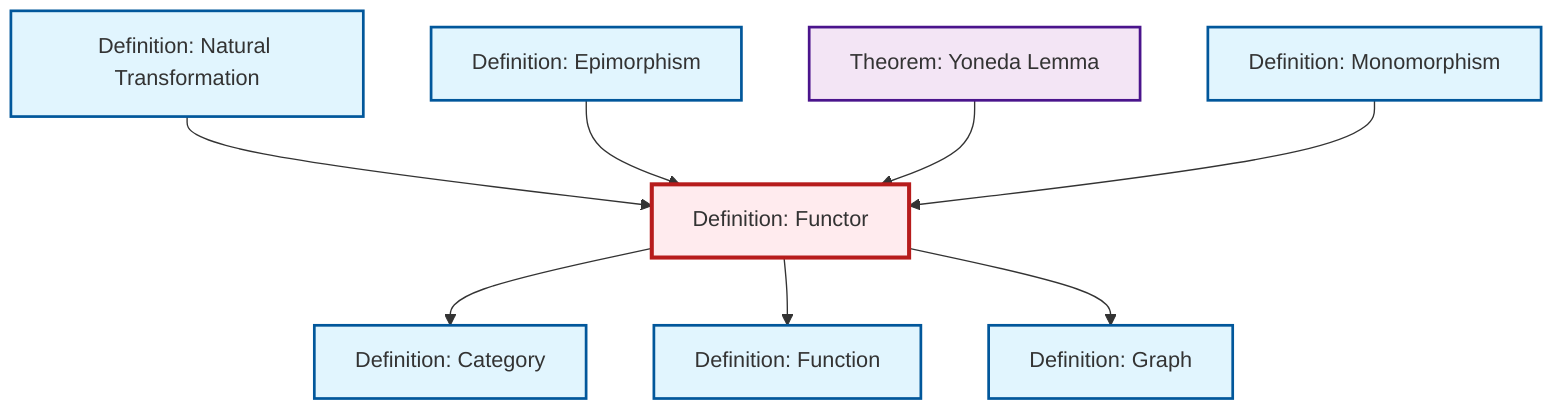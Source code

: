 graph TD
    classDef definition fill:#e1f5fe,stroke:#01579b,stroke-width:2px
    classDef theorem fill:#f3e5f5,stroke:#4a148c,stroke-width:2px
    classDef axiom fill:#fff3e0,stroke:#e65100,stroke-width:2px
    classDef example fill:#e8f5e9,stroke:#1b5e20,stroke-width:2px
    classDef current fill:#ffebee,stroke:#b71c1c,stroke-width:3px
    def-natural-transformation["Definition: Natural Transformation"]:::definition
    def-function["Definition: Function"]:::definition
    thm-yoneda["Theorem: Yoneda Lemma"]:::theorem
    def-epimorphism["Definition: Epimorphism"]:::definition
    def-category["Definition: Category"]:::definition
    def-functor["Definition: Functor"]:::definition
    def-monomorphism["Definition: Monomorphism"]:::definition
    def-graph["Definition: Graph"]:::definition
    def-functor --> def-category
    def-functor --> def-function
    def-natural-transformation --> def-functor
    def-epimorphism --> def-functor
    thm-yoneda --> def-functor
    def-monomorphism --> def-functor
    def-functor --> def-graph
    class def-functor current